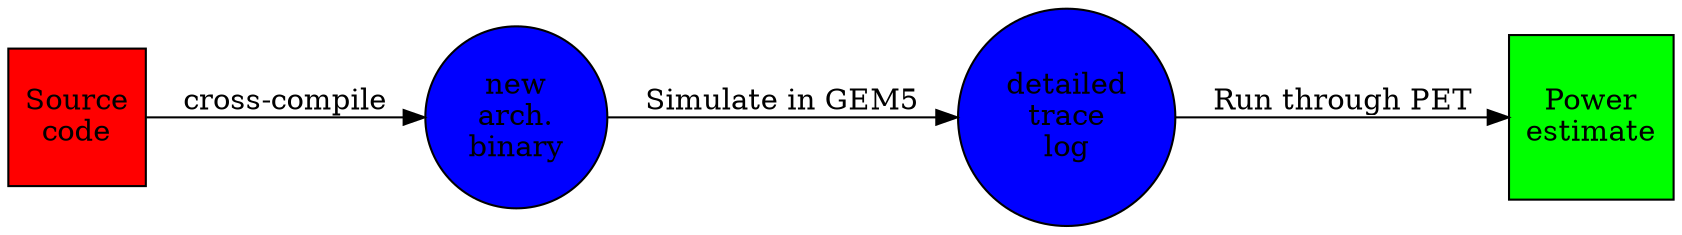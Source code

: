 digraph workflow {
    rankdir = LR;
    node [shape="circle",style="filled",fillcolor="blue"]
        source [shape="square",fillcolor="red",label=<Source<br/>code>]
        binary  [label=<new<br/>arch.<br/>binary>]
        source->binary [label="cross-compile"]
        trace  [label=<detailed<br/>trace<br/>log>]
        data   [shape="square",fillcolor="green",label=<Power<br/>estimate>]
        trace->data [label="Run through PET"]
        binary->trace [label="Simulate in GEM5"]

}

